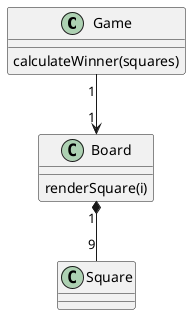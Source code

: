 @startuml

Game "1" --> "1"Board
Board "1" *-- "9" Square

class Game {
  calculateWinner(squares)
}

class Board {
  renderSquare(i)
}
@enduml